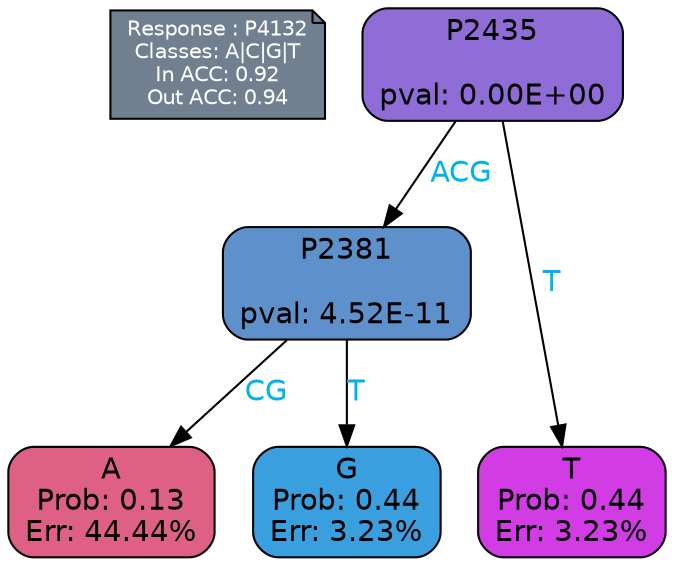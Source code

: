 digraph Tree {
node [shape=box, style="filled, rounded", color="black", fontname=helvetica] ;
graph [ranksep=equally, splines=polylines, bgcolor=transparent, dpi=600] ;
edge [fontname=helvetica] ;
LEGEND [label="Response : P4132
Classes: A|C|G|T
In ACC: 0.92
Out ACC: 0.94
",shape=note,align=left,style=filled,fillcolor="slategray",fontcolor="white",fontsize=10];1 [label="P2435

pval: 0.00E+00", fillcolor="#906cd6"] ;
2 [label="P2381

pval: 4.52E-11", fillcolor="#5e91cb"] ;
3 [label="A
Prob: 0.13
Err: 44.44%", fillcolor="#de6185"] ;
4 [label="G
Prob: 0.44
Err: 3.23%", fillcolor="#399fdf"] ;
5 [label="T
Prob: 0.44
Err: 3.23%", fillcolor="#d13ce5"] ;
1 -> 2 [label="ACG",fontcolor=deepskyblue2] ;
1 -> 5 [label="T",fontcolor=deepskyblue2] ;
2 -> 3 [label="CG",fontcolor=deepskyblue2] ;
2 -> 4 [label="T",fontcolor=deepskyblue2] ;
{rank = same; 3;4;5;}{rank = same; LEGEND;1;}}